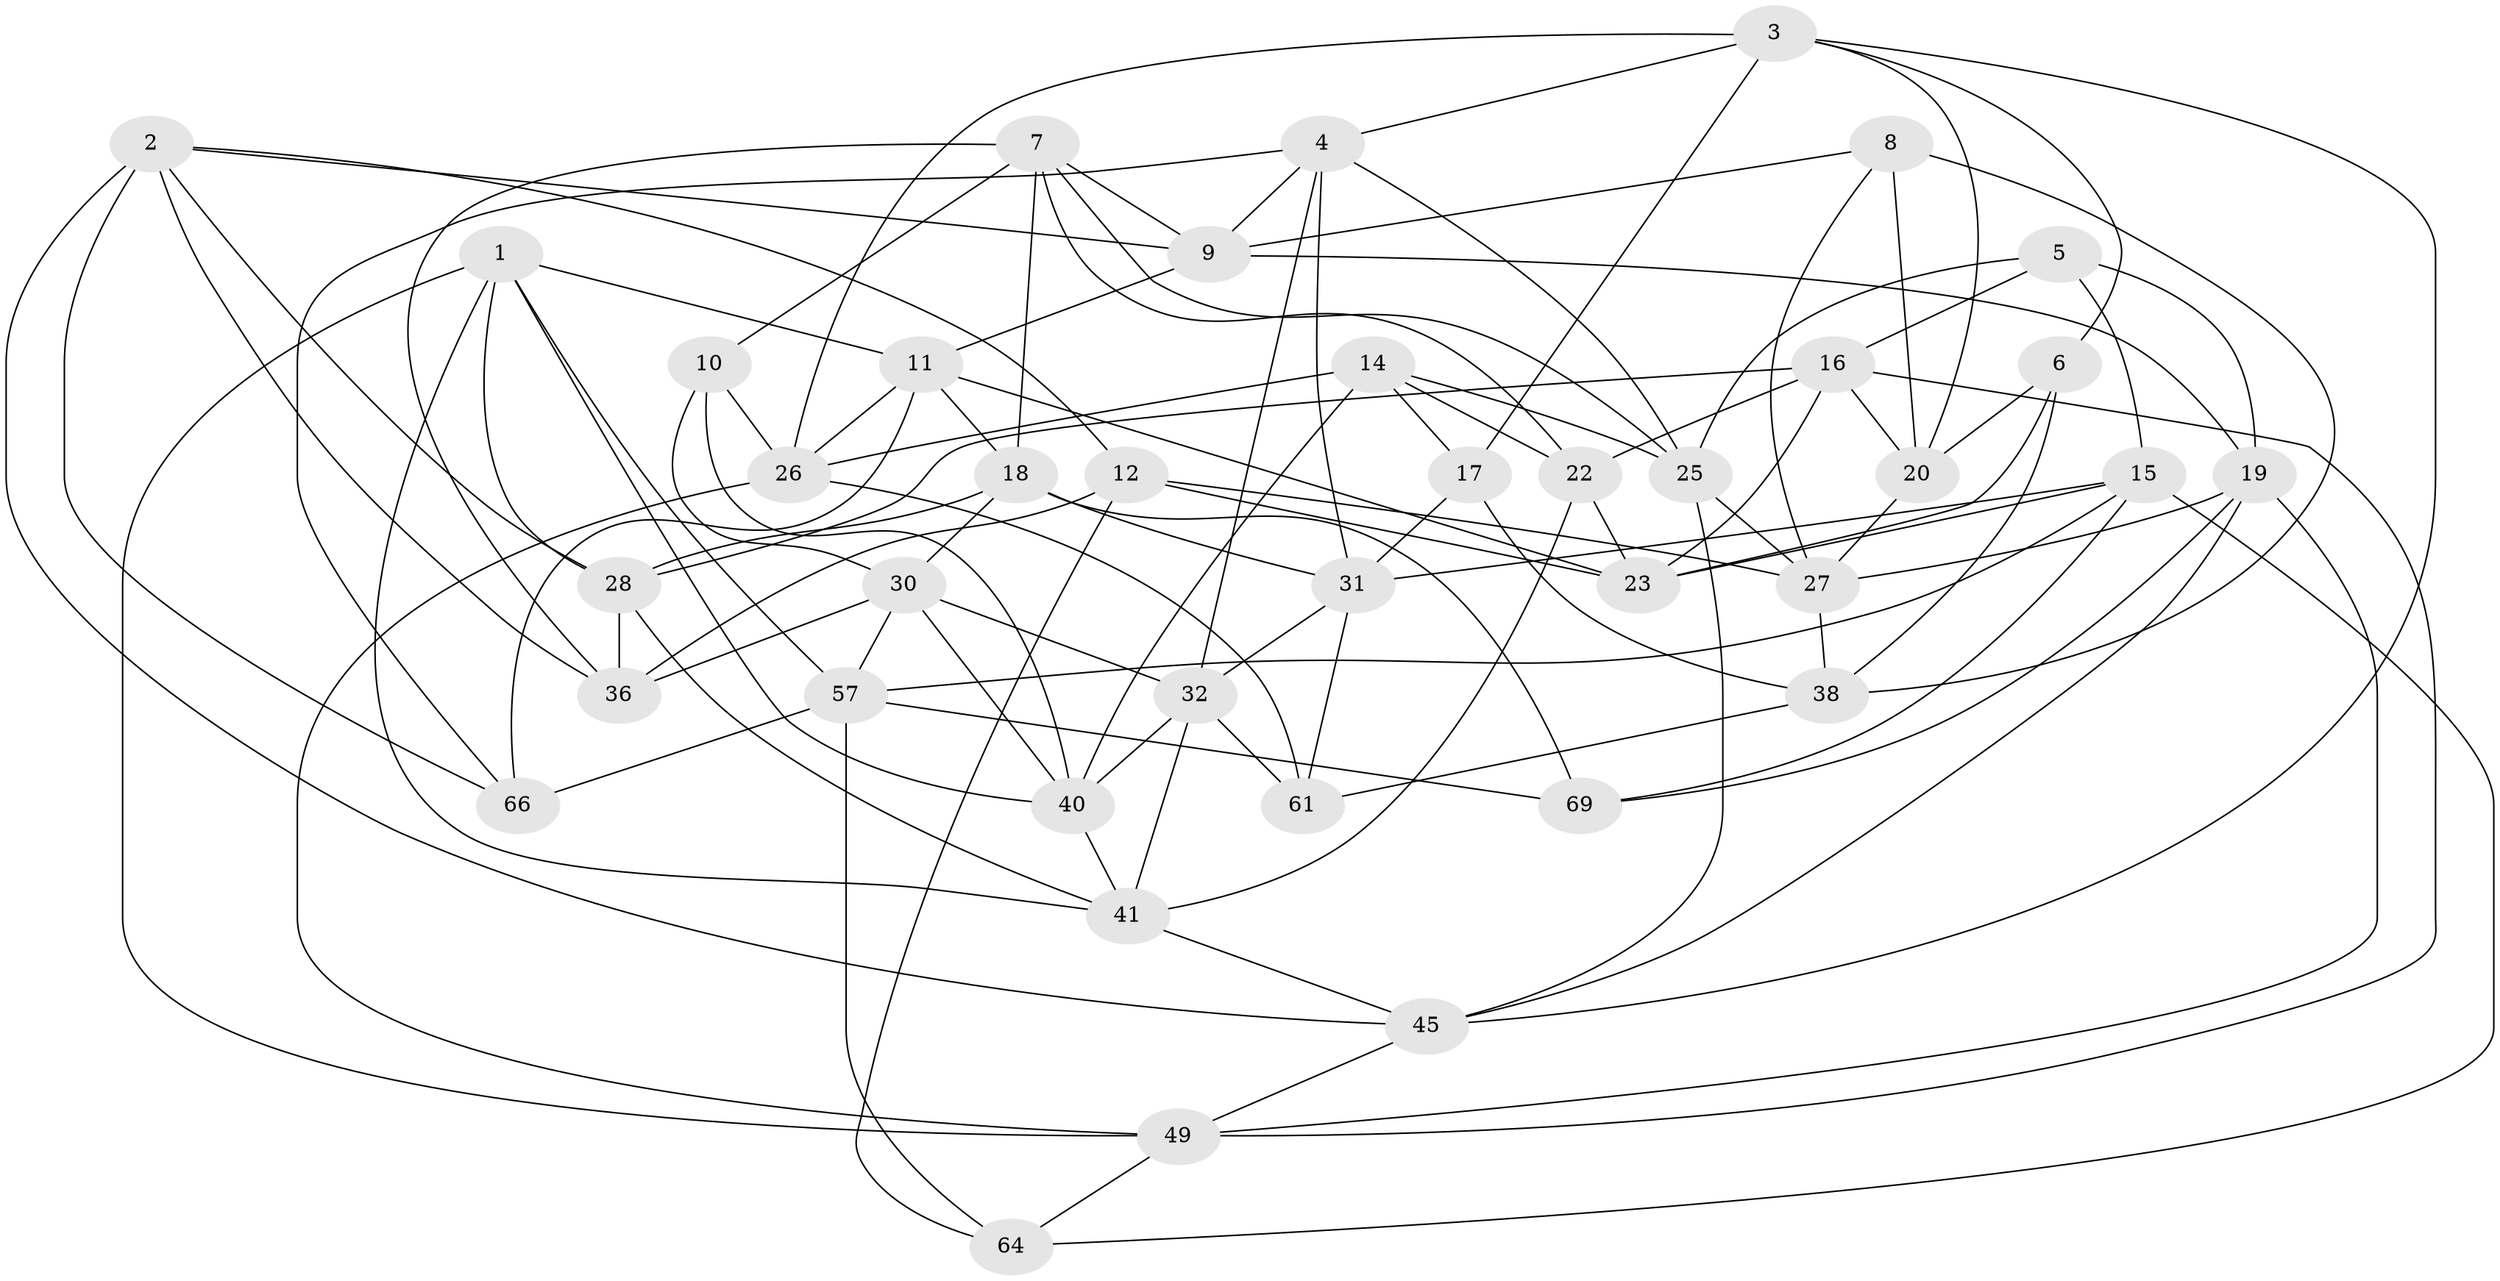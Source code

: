 // Generated by graph-tools (version 1.1) at 2025/24/03/03/25 07:24:22]
// undirected, 39 vertices, 105 edges
graph export_dot {
graph [start="1"]
  node [color=gray90,style=filled];
  1 [super="+54"];
  2 [super="+43"];
  3 [super="+50"];
  4 [super="+13"];
  5;
  6;
  7 [super="+42"];
  8 [super="+65"];
  9 [super="+29"];
  10;
  11 [super="+33"];
  12 [super="+62"];
  14 [super="+39"];
  15 [super="+21"];
  16 [super="+37"];
  17;
  18 [super="+68"];
  19 [super="+55"];
  20 [super="+35"];
  22 [super="+53"];
  23 [super="+24"];
  25 [super="+44"];
  26 [super="+67"];
  27 [super="+34"];
  28 [super="+48"];
  30 [super="+70"];
  31 [super="+46"];
  32 [super="+56"];
  36 [super="+58"];
  38 [super="+52"];
  40 [super="+59"];
  41 [super="+47"];
  45 [super="+51"];
  49 [super="+63"];
  57 [super="+60"];
  61;
  64;
  66;
  69;
  1 -- 57;
  1 -- 28;
  1 -- 49;
  1 -- 40;
  1 -- 11;
  1 -- 41;
  2 -- 12;
  2 -- 45;
  2 -- 28;
  2 -- 9;
  2 -- 66;
  2 -- 36;
  3 -- 20;
  3 -- 6;
  3 -- 17;
  3 -- 4;
  3 -- 26;
  3 -- 45;
  4 -- 66;
  4 -- 25;
  4 -- 31;
  4 -- 9;
  4 -- 32;
  5 -- 16;
  5 -- 15;
  5 -- 25;
  5 -- 19;
  6 -- 20;
  6 -- 38;
  6 -- 23;
  7 -- 10;
  7 -- 18;
  7 -- 9;
  7 -- 22;
  7 -- 36;
  7 -- 25;
  8 -- 20 [weight=2];
  8 -- 38 [weight=2];
  8 -- 9;
  8 -- 27;
  9 -- 19;
  9 -- 11;
  10 -- 40;
  10 -- 26;
  10 -- 30;
  11 -- 23;
  11 -- 18;
  11 -- 26;
  11 -- 66;
  12 -- 23;
  12 -- 36 [weight=2];
  12 -- 64;
  12 -- 27;
  14 -- 22 [weight=2];
  14 -- 17;
  14 -- 40;
  14 -- 26;
  14 -- 25;
  15 -- 31;
  15 -- 23;
  15 -- 64;
  15 -- 69;
  15 -- 57;
  16 -- 28;
  16 -- 20;
  16 -- 22;
  16 -- 23;
  16 -- 49;
  17 -- 38;
  17 -- 31;
  18 -- 31;
  18 -- 69;
  18 -- 28;
  18 -- 30;
  19 -- 27;
  19 -- 69;
  19 -- 45;
  19 -- 49;
  20 -- 27;
  22 -- 41;
  22 -- 23;
  25 -- 27;
  25 -- 45;
  26 -- 61;
  26 -- 49;
  27 -- 38;
  28 -- 36;
  28 -- 41;
  30 -- 32;
  30 -- 40;
  30 -- 36;
  30 -- 57;
  31 -- 32;
  31 -- 61;
  32 -- 40;
  32 -- 41;
  32 -- 61;
  38 -- 61;
  40 -- 41;
  41 -- 45;
  45 -- 49;
  49 -- 64;
  57 -- 66;
  57 -- 64;
  57 -- 69;
}
